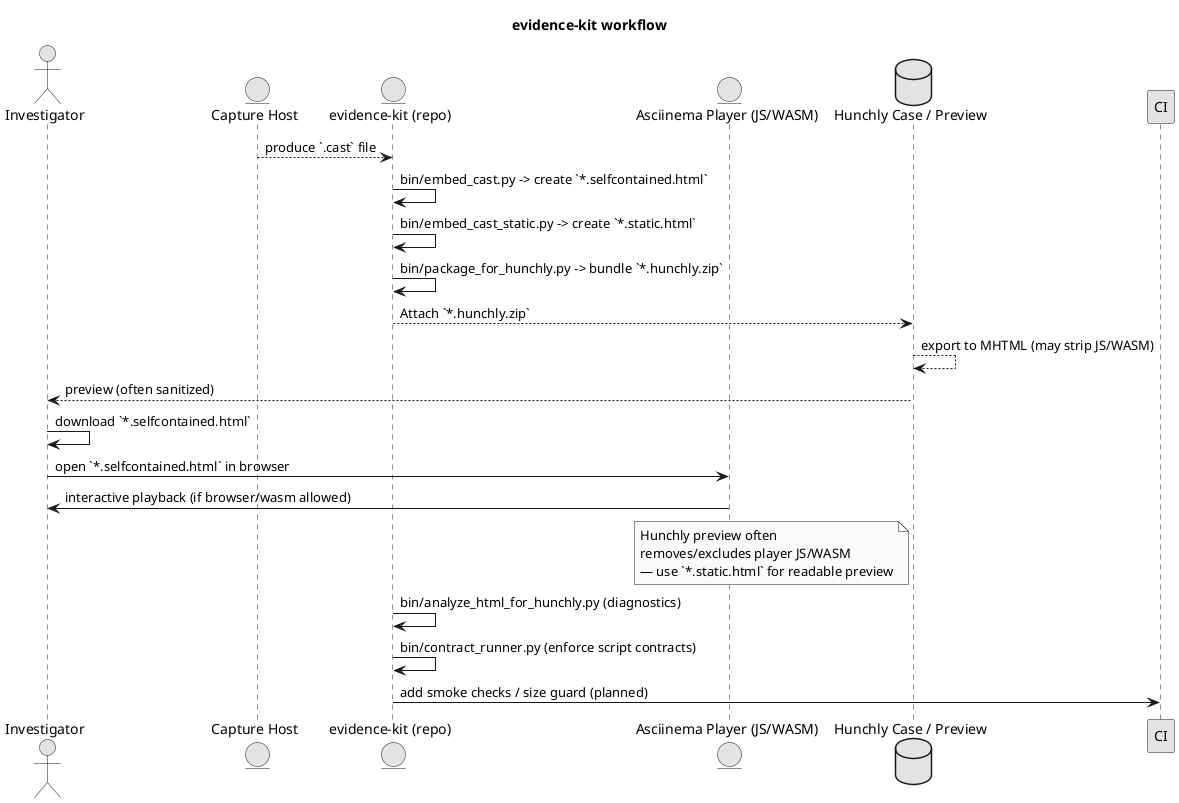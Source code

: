 @startuml
title evidence-kit workflow

skinparam monochrome true

actor Investigator
entity "Capture Host" as Capture
entity "evidence-kit (repo)" as Repo
entity "Asciinema Player (JS/WASM)" as Player
database "Hunchly Case / Preview" as Hunchly

Capture --> Repo : produce `.cast` file
Repo -> Repo : bin/embed_cast.py -> create `*.selfcontained.html`
Repo -> Repo : bin/embed_cast_static.py -> create `*.static.html`
Repo -> Repo : bin/package_for_hunchly.py -> bundle `*.hunchly.zip`

Repo --> Hunchly : Attach `*.hunchly.zip`
Hunchly --> Hunchly : export to MHTML (may strip JS/WASM)
Hunchly --> Investigator : preview (often sanitized)

Investigator -> Investigator : download `*.selfcontained.html`
Investigator -> Player : open `*.selfcontained.html` in browser
Player -> Investigator : interactive playback (if browser/wasm allowed)

note left of Hunchly
  Hunchly preview often
  removes/excludes player JS/WASM
  — use `*.static.html` for readable preview
end note

Repo -> Repo : bin/analyze_html_for_hunchly.py (diagnostics)
Repo -> Repo : bin/contract_runner.py (enforce script contracts)
Repo -> CI : add smoke checks / size guard (planned)

@enduml
